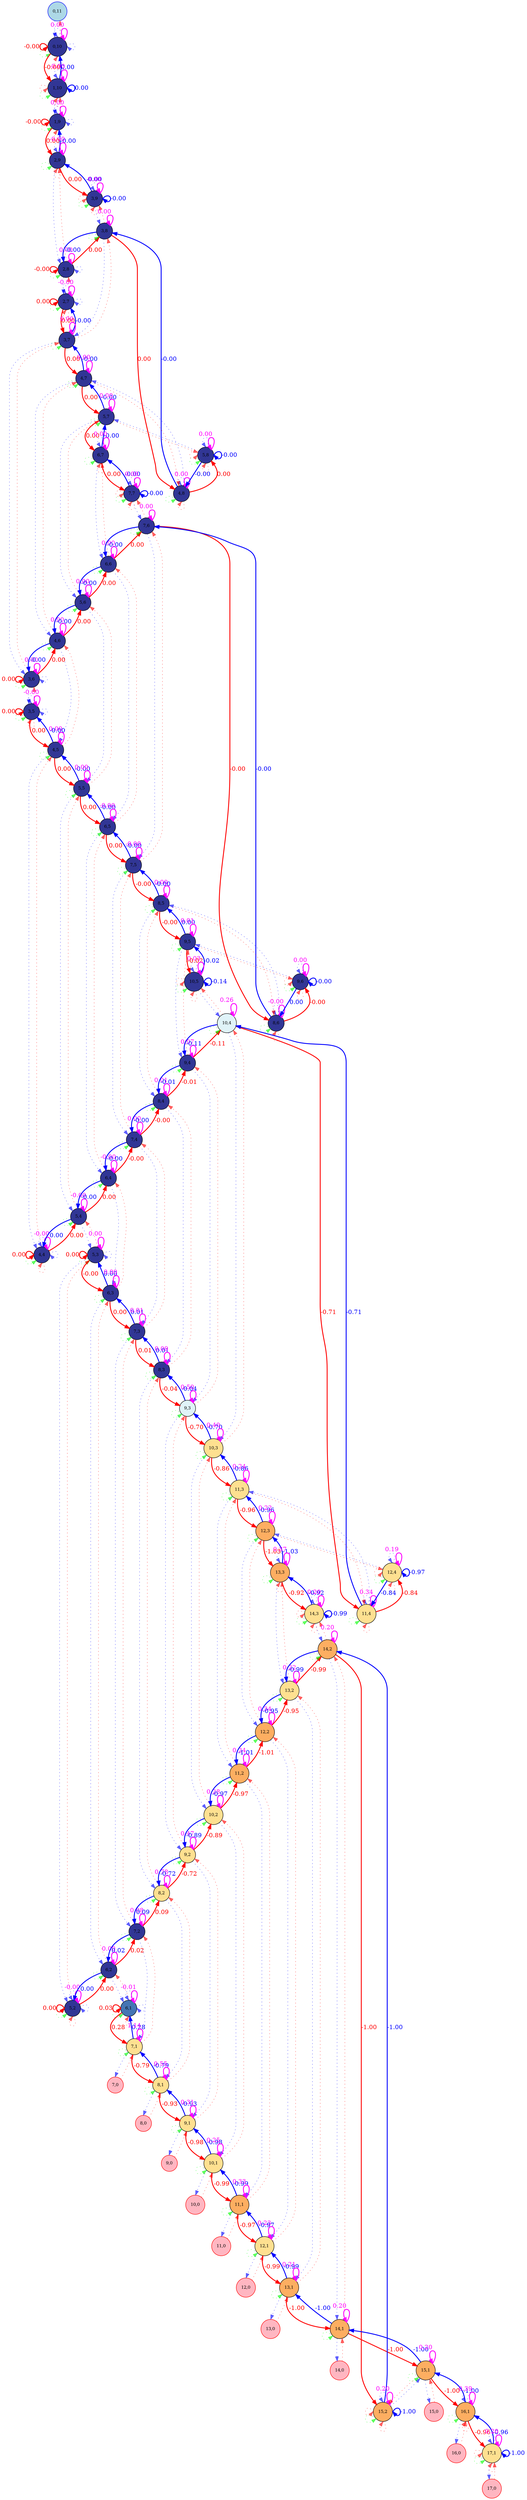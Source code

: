 digraph {
	splines=true
	"0,11" [label="0,11" color=blue fillcolor=lightblue fontsize=10 pos="0,11!" shape=circle style=filled]
	"0,10" [label="0,10" color=black colorscheme=rdylbu10 fillcolor=10 fontsize=10 pos="0,10!" shape=circle style=filled]
	"1,10" [label="1,10" color=black colorscheme=rdylbu10 fillcolor=10 fontsize=10 pos="1,10!" shape=circle style=filled]
	"1,9" [label="1,9" color=black colorscheme=rdylbu10 fillcolor=10 fontsize=10 pos="1,9!" shape=circle style=filled]
	"2,9" [label="2,9" color=black colorscheme=rdylbu10 fillcolor=10 fontsize=10 pos="2,9!" shape=circle style=filled]
	"2,8" [label="2,8" color=black colorscheme=rdylbu10 fillcolor=10 fontsize=10 pos="2,8!" shape=circle style=filled]
	"2,7" [label="2,7" color=black colorscheme=rdylbu10 fillcolor=10 fontsize=10 pos="2,7!" shape=circle style=filled]
	"3,9" [label="3,9" color=black colorscheme=rdylbu10 fillcolor=10 fontsize=10 pos="3,9!" shape=circle style=filled]
	"3,8" [label="3,8" color=black colorscheme=rdylbu10 fillcolor=10 fontsize=10 pos="3,8!" shape=circle style=filled]
	"3,7" [label="3,7" color=black colorscheme=rdylbu10 fillcolor=10 fontsize=10 pos="3,7!" shape=circle style=filled]
	"3,6" [label="3,6" color=black colorscheme=rdylbu10 fillcolor=10 fontsize=10 pos="3,6!" shape=circle style=filled]
	"3,5" [label="3,5" color=black colorscheme=rdylbu10 fillcolor=10 fontsize=10 pos="3,5!" shape=circle style=filled]
	"4,8" [label="4,8" color=black colorscheme=rdylbu10 fillcolor=10 fontsize=10 pos="4,8!" shape=circle style=filled]
	"4,7" [label="4,7" color=black colorscheme=rdylbu10 fillcolor=10 fontsize=10 pos="4,7!" shape=circle style=filled]
	"4,6" [label="4,6" color=black colorscheme=rdylbu10 fillcolor=10 fontsize=10 pos="4,6!" shape=circle style=filled]
	"4,5" [label="4,5" color=black colorscheme=rdylbu10 fillcolor=10 fontsize=10 pos="4,5!" shape=circle style=filled]
	"4,4" [label="4,4" color=black colorscheme=rdylbu10 fillcolor=10 fontsize=10 pos="4,4!" shape=circle style=filled]
	"5,8" [label="5,8" color=black colorscheme=rdylbu10 fillcolor=10 fontsize=10 pos="5,8!" shape=circle style=filled]
	"5,7" [label="5,7" color=black colorscheme=rdylbu10 fillcolor=10 fontsize=10 pos="5,7!" shape=circle style=filled]
	"5,6" [label="5,6" color=black colorscheme=rdylbu10 fillcolor=10 fontsize=10 pos="5,6!" shape=circle style=filled]
	"5,5" [label="5,5" color=black colorscheme=rdylbu10 fillcolor=10 fontsize=10 pos="5,5!" shape=circle style=filled]
	"5,4" [label="5,4" color=black colorscheme=rdylbu10 fillcolor=10 fontsize=10 pos="5,4!" shape=circle style=filled]
	"5,3" [label="5,3" color=black colorscheme=rdylbu10 fillcolor=10 fontsize=10 pos="5,3!" shape=circle style=filled]
	"5,2" [label="5,2" color=black colorscheme=rdylbu10 fillcolor=10 fontsize=10 pos="5,2!" shape=circle style=filled]
	"6,7" [label="6,7" color=black colorscheme=rdylbu10 fillcolor=10 fontsize=10 pos="6,7!" shape=circle style=filled]
	"6,6" [label="6,6" color=black colorscheme=rdylbu10 fillcolor=10 fontsize=10 pos="6,6!" shape=circle style=filled]
	"6,5" [label="6,5" color=black colorscheme=rdylbu10 fillcolor=10 fontsize=10 pos="6,5!" shape=circle style=filled]
	"6,4" [label="6,4" color=black colorscheme=rdylbu10 fillcolor=10 fontsize=10 pos="6,4!" shape=circle style=filled]
	"6,3" [label="6,3" color=black colorscheme=rdylbu10 fillcolor=10 fontsize=10 pos="6,3!" shape=circle style=filled]
	"6,2" [label="6,2" color=black colorscheme=rdylbu10 fillcolor=10 fontsize=10 pos="6,2!" shape=circle style=filled]
	"6,1" [label="6,1" color=black colorscheme=rdylbu10 fillcolor=9 fontsize=10 pos="6,1!" shape=circle style=filled]
	"7,7" [label="7,7" color=black colorscheme=rdylbu10 fillcolor=10 fontsize=10 pos="7,7!" shape=circle style=filled]
	"7,6" [label="7,6" color=black colorscheme=rdylbu10 fillcolor=10 fontsize=10 pos="7,6!" shape=circle style=filled]
	"7,5" [label="7,5" color=black colorscheme=rdylbu10 fillcolor=10 fontsize=10 pos="7,5!" shape=circle style=filled]
	"7,4" [label="7,4" color=black colorscheme=rdylbu10 fillcolor=10 fontsize=10 pos="7,4!" shape=circle style=filled]
	"7,3" [label="7,3" color=black colorscheme=rdylbu10 fillcolor=10 fontsize=10 pos="7,3!" shape=circle style=filled]
	"7,2" [label="7,2" color=black colorscheme=rdylbu10 fillcolor=10 fontsize=10 pos="7,2!" shape=circle style=filled]
	"7,1" [label="7,1" color=black colorscheme=rdylbu10 fillcolor=5 fontsize=10 pos="7,1!" shape=circle style=filled]
	"7,0" [label="7,0" color=red fillcolor=lightpink fontsize=10 pos="7,0!" shape=circle style=filled]
	"8,6" [label="8,6" color=black colorscheme=rdylbu10 fillcolor=10 fontsize=10 pos="8,6!" shape=circle style=filled]
	"8,5" [label="8,5" color=black colorscheme=rdylbu10 fillcolor=10 fontsize=10 pos="8,5!" shape=circle style=filled]
	"8,4" [label="8,4" color=black colorscheme=rdylbu10 fillcolor=10 fontsize=10 pos="8,4!" shape=circle style=filled]
	"8,3" [label="8,3" color=black colorscheme=rdylbu10 fillcolor=10 fontsize=10 pos="8,3!" shape=circle style=filled]
	"8,2" [label="8,2" color=black colorscheme=rdylbu10 fillcolor=5 fontsize=10 pos="8,2!" shape=circle style=filled]
	"8,1" [label="8,1" color=black colorscheme=rdylbu10 fillcolor=5 fontsize=10 pos="8,1!" shape=circle style=filled]
	"8,0" [label="8,0" color=red fillcolor=lightpink fontsize=10 pos="8,0!" shape=circle style=filled]
	"9,6" [label="9,6" color=black colorscheme=rdylbu10 fillcolor=10 fontsize=10 pos="9,6!" shape=circle style=filled]
	"9,5" [label="9,5" color=black colorscheme=rdylbu10 fillcolor=10 fontsize=10 pos="9,5!" shape=circle style=filled]
	"9,4" [label="9,4" color=black colorscheme=rdylbu10 fillcolor=10 fontsize=10 pos="9,4!" shape=circle style=filled]
	"9,3" [label="9,3" color=black colorscheme=rdylbu10 fillcolor=6 fontsize=10 pos="9,3!" shape=circle style=filled]
	"9,2" [label="9,2" color=black colorscheme=rdylbu10 fillcolor=5 fontsize=10 pos="9,2!" shape=circle style=filled]
	"9,1" [label="9,1" color=black colorscheme=rdylbu10 fillcolor=5 fontsize=10 pos="9,1!" shape=circle style=filled]
	"9,0" [label="9,0" color=red fillcolor=lightpink fontsize=10 pos="9,0!" shape=circle style=filled]
	"10,5" [label="10,5" color=black colorscheme=rdylbu10 fillcolor=10 fontsize=10 pos="10,5!" shape=circle style=filled]
	"10,4" [label="10,4" color=black colorscheme=rdylbu10 fillcolor=6 fontsize=10 pos="10,4!" shape=circle style=filled]
	"10,3" [label="10,3" color=black colorscheme=rdylbu10 fillcolor=5 fontsize=10 pos="10,3!" shape=circle style=filled]
	"10,2" [label="10,2" color=black colorscheme=rdylbu10 fillcolor=5 fontsize=10 pos="10,2!" shape=circle style=filled]
	"10,1" [label="10,1" color=black colorscheme=rdylbu10 fillcolor=5 fontsize=10 pos="10,1!" shape=circle style=filled]
	"10,0" [label="10,0" color=red fillcolor=lightpink fontsize=10 pos="10,0!" shape=circle style=filled]
	"11,4" [label="11,4" color=black colorscheme=rdylbu10 fillcolor=5 fontsize=10 pos="11,4!" shape=circle style=filled]
	"11,3" [label="11,3" color=black colorscheme=rdylbu10 fillcolor=5 fontsize=10 pos="11,3!" shape=circle style=filled]
	"11,2" [label="11,2" color=black colorscheme=rdylbu10 fillcolor=4 fontsize=10 pos="11,2!" shape=circle style=filled]
	"11,1" [label="11,1" color=black colorscheme=rdylbu10 fillcolor=4 fontsize=10 pos="11,1!" shape=circle style=filled]
	"11,0" [label="11,0" color=red fillcolor=lightpink fontsize=10 pos="11,0!" shape=circle style=filled]
	"12,4" [label="12,4" color=black colorscheme=rdylbu10 fillcolor=5 fontsize=10 pos="12,4!" shape=circle style=filled]
	"12,3" [label="12,3" color=black colorscheme=rdylbu10 fillcolor=4 fontsize=10 pos="12,3!" shape=circle style=filled]
	"12,2" [label="12,2" color=black colorscheme=rdylbu10 fillcolor=4 fontsize=10 pos="12,2!" shape=circle style=filled]
	"12,1" [label="12,1" color=black colorscheme=rdylbu10 fillcolor=5 fontsize=10 pos="12,1!" shape=circle style=filled]
	"12,0" [label="12,0" color=red fillcolor=lightpink fontsize=10 pos="12,0!" shape=circle style=filled]
	"13,3" [label="13,3" color=black colorscheme=rdylbu10 fillcolor=4 fontsize=10 pos="13,3!" shape=circle style=filled]
	"13,2" [label="13,2" color=black colorscheme=rdylbu10 fillcolor=5 fontsize=10 pos="13,2!" shape=circle style=filled]
	"13,1" [label="13,1" color=black colorscheme=rdylbu10 fillcolor=4 fontsize=10 pos="13,1!" shape=circle style=filled]
	"13,0" [label="13,0" color=red fillcolor=lightpink fontsize=10 pos="13,0!" shape=circle style=filled]
	"14,3" [label="14,3" color=black colorscheme=rdylbu10 fillcolor=5 fontsize=10 pos="14,3!" shape=circle style=filled]
	"14,2" [label="14,2" color=black colorscheme=rdylbu10 fillcolor=4 fontsize=10 pos="14,2!" shape=circle style=filled]
	"14,1" [label="14,1" color=black colorscheme=rdylbu10 fillcolor=4 fontsize=10 pos="14,1!" shape=circle style=filled]
	"14,0" [label="14,0" color=red fillcolor=lightpink fontsize=10 pos="14,0!" shape=circle style=filled]
	"15,2" [label="15,2" color=black colorscheme=rdylbu10 fillcolor=4 fontsize=10 pos="15,2!" shape=circle style=filled]
	"15,1" [label="15,1" color=black colorscheme=rdylbu10 fillcolor=4 fontsize=10 pos="15,1!" shape=circle style=filled]
	"15,0" [label="15,0" color=red fillcolor=lightpink fontsize=10 pos="15,0!" shape=circle style=filled]
	"16,1" [label="16,1" color=black colorscheme=rdylbu10 fillcolor=4 fontsize=10 pos="16,1!" shape=circle style=filled]
	"16,0" [label="16,0" color=red fillcolor=lightpink fontsize=10 pos="16,0!" shape=circle style=filled]
	"17,1" [label="17,1" color=black colorscheme=rdylbu10 fillcolor=5 fontsize=10 pos="17,1!" shape=circle style=filled]
	"17,0" [label="17,0" color=red fillcolor=lightpink fontsize=10 pos="17,0!" shape=circle style=filled]
	"0,11" -> "0,10" [label="" color="#0000ff99" fontcolor="#0000ff99" style=dotted]
	"0,10" -> "0,11" [label="" color="#ff000099" fontcolor="#ff000099" style=dotted]
	"0,10" -> "0,10" [label=0.00 color="#ff00ff" fontcolor="#ff00ff" headport=ne penwidth=2 style=solid tailport=ne]
	"0,10" -> "0,10" [label="" color="#00ff0099" fontcolor="#00ff0099" headport=sw style=dotted tailport=sw]
	"0,10" -> "1,10" [label=-0.00 color="#ff0000" fontcolor="#ff0000" penwidth=2 style=solid]
	"0,10" -> "0,10" [label="" color="#0000ff99" fontcolor="#0000ff99" headport=n style=dotted tailport=n]
	"0,10" -> "0,10" [label="" color="#ff000099" fontcolor="#ff000099" headport=s style=dotted tailport=s]
	"0,10" -> "0,10" [label="" color="#0000ff99" fontcolor="#0000ff99" headport=e style=dotted tailport=e]
	"0,10" -> "0,10" [label=-0.00 color="#ff0000" fontcolor="#ff0000" headport=w penwidth=2 style=solid tailport=w]
	"1,10" -> "0,10" [label=0.00 color="#0000ff" fontcolor="#0000ff" penwidth=2 style=solid]
	"1,10" -> "1,10" [label=-0.00 color="#ff00ff" fontcolor="#ff00ff" headport=ne penwidth=2 style=solid tailport=ne]
	"1,10" -> "1,10" [label="" color="#00ff0099" fontcolor="#00ff0099" headport=sw style=dotted tailport=sw]
	"1,10" -> "1,9" [label="" color="#0000ff99" fontcolor="#0000ff99" style=dotted]
	"1,10" -> "1,10" [label="" color="#ff000099" fontcolor="#ff000099" headport=s style=dotted tailport=s]
	"1,10" -> "1,10" [label="" color="#0000ff99" fontcolor="#0000ff99" headport=n style=dotted tailport=n]
	"1,10" -> "1,10" [label="" color="#ff000099" fontcolor="#ff000099" headport=w style=dotted tailport=w]
	"1,10" -> "1,10" [label=0.00 color="#0000ff" fontcolor="#0000ff" headport=e penwidth=2 style=solid tailport=e]
	"1,9" -> "1,10" [label="" color="#ff000099" fontcolor="#ff000099" style=dotted]
	"1,9" -> "1,9" [label=0.00 color="#ff00ff" fontcolor="#ff00ff" headport=ne penwidth=2 style=solid tailport=ne]
	"1,9" -> "1,9" [label="" color="#00ff0099" fontcolor="#00ff0099" headport=sw style=dotted tailport=sw]
	"1,9" -> "2,9" [label=0.00 color="#ff0000" fontcolor="#ff0000" penwidth=2 style=solid]
	"1,9" -> "1,9" [label="" color="#0000ff99" fontcolor="#0000ff99" headport=n style=dotted tailport=n]
	"1,9" -> "1,9" [label="" color="#ff000099" fontcolor="#ff000099" headport=s style=dotted tailport=s]
	"1,9" -> "1,9" [label="" color="#0000ff99" fontcolor="#0000ff99" headport=e style=dotted tailport=e]
	"1,9" -> "1,9" [label=-0.00 color="#ff0000" fontcolor="#ff0000" headport=w penwidth=2 style=solid tailport=w]
	"2,9" -> "1,9" [label=-0.00 color="#0000ff" fontcolor="#0000ff" penwidth=2 style=solid]
	"2,9" -> "2,9" [label=-0.00 color="#ff00ff" fontcolor="#ff00ff" headport=ne penwidth=2 style=solid tailport=ne]
	"2,9" -> "2,9" [label="" color="#00ff0099" fontcolor="#00ff0099" headport=sw style=dotted tailport=sw]
	"2,9" -> "2,8" [label="" color="#0000ff99" fontcolor="#0000ff99" style=dotted]
	"2,9" -> "3,9" [label=0.00 color="#ff0000" fontcolor="#ff0000" penwidth=2 style=solid]
	"2,9" -> "2,9" [label="" color="#ff000099" fontcolor="#ff000099" headport=s style=dotted tailport=s]
	"2,9" -> "2,9" [label="" color="#0000ff99" fontcolor="#0000ff99" headport=n style=dotted tailport=n]
	"2,8" -> "2,9" [label="" color="#ff000099" fontcolor="#ff000099" style=dotted]
	"2,8" -> "2,8" [label=0.00 color="#ff00ff" fontcolor="#ff00ff" headport=ne penwidth=2 style=solid tailport=ne]
	"2,8" -> "2,8" [label="" color="#00ff0099" fontcolor="#00ff0099" headport=sw style=dotted tailport=sw]
	"2,8" -> "2,7" [label="" color="#0000ff99" fontcolor="#0000ff99" style=dotted]
	"2,8" -> "3,8" [label=0.00 color="#ff0000" fontcolor="#ff0000" penwidth=2 style=solid]
	"2,8" -> "2,8" [label="" color="#0000ff99" fontcolor="#0000ff99" headport=e style=dotted tailport=e]
	"2,8" -> "2,8" [label=-0.00 color="#ff0000" fontcolor="#ff0000" headport=w penwidth=2 style=solid tailport=w]
	"2,7" -> "2,8" [label="" color="#ff000099" fontcolor="#ff000099" style=dotted]
	"2,7" -> "2,7" [label=-0.00 color="#ff00ff" fontcolor="#ff00ff" headport=ne penwidth=2 style=solid tailport=ne]
	"2,7" -> "2,7" [label="" color="#00ff0099" fontcolor="#00ff0099" headport=sw style=dotted tailport=sw]
	"2,7" -> "3,7" [label=0.00 color="#ff0000" fontcolor="#ff0000" penwidth=2 style=solid]
	"2,7" -> "2,7" [label="" color="#0000ff99" fontcolor="#0000ff99" headport=n style=dotted tailport=n]
	"2,7" -> "2,7" [label="" color="#ff000099" fontcolor="#ff000099" headport=s style=dotted tailport=s]
	"2,7" -> "2,7" [label="" color="#0000ff99" fontcolor="#0000ff99" headport=e style=dotted tailport=e]
	"2,7" -> "2,7" [label=0.00 color="#ff0000" fontcolor="#ff0000" headport=w penwidth=2 style=solid tailport=w]
	"3,9" -> "2,9" [label=-0.00 color="#0000ff" fontcolor="#0000ff" penwidth=2 style=solid]
	"3,9" -> "3,9" [label=0.00 color="#ff00ff" fontcolor="#ff00ff" headport=ne penwidth=2 style=solid tailport=ne]
	"3,9" -> "3,9" [label="" color="#00ff0099" fontcolor="#00ff0099" headport=sw style=dotted tailport=sw]
	"3,9" -> "3,8" [label="" color="#0000ff99" fontcolor="#0000ff99" style=dotted]
	"3,9" -> "3,9" [label="" color="#ff000099" fontcolor="#ff000099" headport=s style=dotted tailport=s]
	"3,9" -> "3,9" [label="" color="#0000ff99" fontcolor="#0000ff99" headport=n style=dotted tailport=n]
	"3,9" -> "3,9" [label="" color="#ff000099" fontcolor="#ff000099" headport=w style=dotted tailport=w]
	"3,9" -> "3,9" [label=-0.00 color="#0000ff" fontcolor="#0000ff" headport=e penwidth=2 style=solid tailport=e]
	"3,8" -> "2,8" [label=-0.00 color="#0000ff" fontcolor="#0000ff" penwidth=2 style=solid]
	"3,8" -> "3,9" [label="" color="#ff000099" fontcolor="#ff000099" style=dotted]
	"3,8" -> "3,8" [label=0.00 color="#ff00ff" fontcolor="#ff00ff" headport=ne penwidth=2 style=solid tailport=ne]
	"3,8" -> "3,8" [label="" color="#00ff0099" fontcolor="#00ff0099" headport=sw style=dotted tailport=sw]
	"3,8" -> "3,7" [label="" color="#0000ff99" fontcolor="#0000ff99" style=dotted]
	"3,8" -> "4,8" [label=0.00 color="#ff0000" fontcolor="#ff0000" penwidth=2 style=solid]
	"3,7" -> "2,7" [label=-0.00 color="#0000ff" fontcolor="#0000ff" penwidth=2 style=solid]
	"3,7" -> "3,8" [label="" color="#ff000099" fontcolor="#ff000099" style=dotted]
	"3,7" -> "3,7" [label=0.00 color="#ff00ff" fontcolor="#ff00ff" headport=ne penwidth=2 style=solid tailport=ne]
	"3,7" -> "3,7" [label="" color="#00ff0099" fontcolor="#00ff0099" headport=sw style=dotted tailport=sw]
	"3,7" -> "3,6" [label="" color="#0000ff99" fontcolor="#0000ff99" style=dotted]
	"3,7" -> "4,7" [label=0.00 color="#ff0000" fontcolor="#ff0000" penwidth=2 style=solid]
	"3,6" -> "3,7" [label="" color="#ff000099" fontcolor="#ff000099" style=dotted]
	"3,6" -> "3,6" [label=0.00 color="#ff00ff" fontcolor="#ff00ff" headport=ne penwidth=2 style=solid tailport=ne]
	"3,6" -> "3,6" [label="" color="#00ff0099" fontcolor="#00ff0099" headport=sw style=dotted tailport=sw]
	"3,6" -> "3,5" [label="" color="#0000ff99" fontcolor="#0000ff99" style=dotted]
	"3,6" -> "4,6" [label=0.00 color="#ff0000" fontcolor="#ff0000" penwidth=2 style=solid]
	"3,6" -> "3,6" [label="" color="#0000ff99" fontcolor="#0000ff99" headport=e style=dotted tailport=e]
	"3,6" -> "3,6" [label=0.00 color="#ff0000" fontcolor="#ff0000" headport=w penwidth=2 style=solid tailport=w]
	"3,5" -> "3,6" [label="" color="#ff000099" fontcolor="#ff000099" style=dotted]
	"3,5" -> "3,5" [label=-0.00 color="#ff00ff" fontcolor="#ff00ff" headport=ne penwidth=2 style=solid tailport=ne]
	"3,5" -> "3,5" [label="" color="#00ff0099" fontcolor="#00ff0099" headport=sw style=dotted tailport=sw]
	"3,5" -> "4,5" [label=0.00 color="#ff0000" fontcolor="#ff0000" penwidth=2 style=solid]
	"3,5" -> "3,5" [label="" color="#0000ff99" fontcolor="#0000ff99" headport=n style=dotted tailport=n]
	"3,5" -> "3,5" [label="" color="#ff000099" fontcolor="#ff000099" headport=s style=dotted tailport=s]
	"3,5" -> "3,5" [label="" color="#0000ff99" fontcolor="#0000ff99" headport=e style=dotted tailport=e]
	"3,5" -> "3,5" [label=0.00 color="#ff0000" fontcolor="#ff0000" headport=w penwidth=2 style=solid tailport=w]
	"4,8" -> "3,8" [label=-0.00 color="#0000ff" fontcolor="#0000ff" penwidth=2 style=solid]
	"4,8" -> "4,8" [label=0.00 color="#ff00ff" fontcolor="#ff00ff" headport=ne penwidth=2 style=solid tailport=ne]
	"4,8" -> "4,8" [label="" color="#00ff0099" fontcolor="#00ff0099" headport=sw style=dotted tailport=sw]
	"4,8" -> "4,7" [label="" color="#0000ff99" fontcolor="#0000ff99" style=dotted]
	"4,8" -> "5,8" [label=0.00 color="#ff0000" fontcolor="#ff0000" penwidth=2 style=solid]
	"4,8" -> "4,8" [label="" color="#ff000099" fontcolor="#ff000099" headport=s style=dotted tailport=s]
	"4,8" -> "4,8" [label="" color="#0000ff99" fontcolor="#0000ff99" headport=n style=dotted tailport=n]
	"4,7" -> "3,7" [label=-0.00 color="#0000ff" fontcolor="#0000ff" penwidth=2 style=solid]
	"4,7" -> "4,8" [label="" color="#ff000099" fontcolor="#ff000099" style=dotted]
	"4,7" -> "4,7" [label=0.00 color="#ff00ff" fontcolor="#ff00ff" headport=ne penwidth=2 style=solid tailport=ne]
	"4,7" -> "4,7" [label="" color="#00ff0099" fontcolor="#00ff0099" headport=sw style=dotted tailport=sw]
	"4,7" -> "4,6" [label="" color="#0000ff99" fontcolor="#0000ff99" style=dotted]
	"4,7" -> "5,7" [label=0.00 color="#ff0000" fontcolor="#ff0000" penwidth=2 style=solid]
	"4,6" -> "3,6" [label=-0.00 color="#0000ff" fontcolor="#0000ff" penwidth=2 style=solid]
	"4,6" -> "4,7" [label="" color="#ff000099" fontcolor="#ff000099" style=dotted]
	"4,6" -> "4,6" [label=0.00 color="#ff00ff" fontcolor="#ff00ff" headport=ne penwidth=2 style=solid tailport=ne]
	"4,6" -> "4,6" [label="" color="#00ff0099" fontcolor="#00ff0099" headport=sw style=dotted tailport=sw]
	"4,6" -> "4,5" [label="" color="#0000ff99" fontcolor="#0000ff99" style=dotted]
	"4,6" -> "5,6" [label=0.00 color="#ff0000" fontcolor="#ff0000" penwidth=2 style=solid]
	"4,5" -> "3,5" [label=-0.00 color="#0000ff" fontcolor="#0000ff" penwidth=2 style=solid]
	"4,5" -> "4,6" [label="" color="#ff000099" fontcolor="#ff000099" style=dotted]
	"4,5" -> "4,5" [label=0.00 color="#ff00ff" fontcolor="#ff00ff" headport=ne penwidth=2 style=solid tailport=ne]
	"4,5" -> "4,5" [label="" color="#00ff0099" fontcolor="#00ff0099" headport=sw style=dotted tailport=sw]
	"4,5" -> "4,4" [label="" color="#0000ff99" fontcolor="#0000ff99" style=dotted]
	"4,5" -> "5,5" [label=0.00 color="#ff0000" fontcolor="#ff0000" penwidth=2 style=solid]
	"4,4" -> "4,5" [label="" color="#ff000099" fontcolor="#ff000099" style=dotted]
	"4,4" -> "4,4" [label=-0.00 color="#ff00ff" fontcolor="#ff00ff" headport=ne penwidth=2 style=solid tailport=ne]
	"4,4" -> "4,4" [label="" color="#00ff0099" fontcolor="#00ff0099" headport=sw style=dotted tailport=sw]
	"4,4" -> "5,4" [label=0.00 color="#ff0000" fontcolor="#ff0000" penwidth=2 style=solid]
	"4,4" -> "4,4" [label="" color="#0000ff99" fontcolor="#0000ff99" headport=n style=dotted tailport=n]
	"4,4" -> "4,4" [label="" color="#ff000099" fontcolor="#ff000099" headport=s style=dotted tailport=s]
	"4,4" -> "4,4" [label="" color="#0000ff99" fontcolor="#0000ff99" headport=e style=dotted tailport=e]
	"4,4" -> "4,4" [label=0.00 color="#ff0000" fontcolor="#ff0000" headport=w penwidth=2 style=solid tailport=w]
	"5,8" -> "4,8" [label=-0.00 color="#0000ff" fontcolor="#0000ff" penwidth=2 style=solid]
	"5,8" -> "5,8" [label=0.00 color="#ff00ff" fontcolor="#ff00ff" headport=ne penwidth=2 style=solid tailport=ne]
	"5,8" -> "5,8" [label="" color="#00ff0099" fontcolor="#00ff0099" headport=sw style=dotted tailport=sw]
	"5,8" -> "5,7" [label="" color="#0000ff99" fontcolor="#0000ff99" style=dotted]
	"5,8" -> "5,8" [label="" color="#ff000099" fontcolor="#ff000099" headport=s style=dotted tailport=s]
	"5,8" -> "5,8" [label="" color="#0000ff99" fontcolor="#0000ff99" headport=n style=dotted tailport=n]
	"5,8" -> "5,8" [label="" color="#ff000099" fontcolor="#ff000099" headport=w style=dotted tailport=w]
	"5,8" -> "5,8" [label=-0.00 color="#0000ff" fontcolor="#0000ff" headport=e penwidth=2 style=solid tailport=e]
	"5,7" -> "4,7" [label=-0.00 color="#0000ff" fontcolor="#0000ff" penwidth=2 style=solid]
	"5,7" -> "5,8" [label="" color="#ff000099" fontcolor="#ff000099" style=dotted]
	"5,7" -> "5,7" [label=0.00 color="#ff00ff" fontcolor="#ff00ff" headport=ne penwidth=2 style=solid tailport=ne]
	"5,7" -> "5,7" [label="" color="#00ff0099" fontcolor="#00ff0099" headport=sw style=dotted tailport=sw]
	"5,7" -> "5,6" [label="" color="#0000ff99" fontcolor="#0000ff99" style=dotted]
	"5,7" -> "6,7" [label=0.00 color="#ff0000" fontcolor="#ff0000" penwidth=2 style=solid]
	"5,6" -> "4,6" [label=-0.00 color="#0000ff" fontcolor="#0000ff" penwidth=2 style=solid]
	"5,6" -> "5,7" [label="" color="#ff000099" fontcolor="#ff000099" style=dotted]
	"5,6" -> "5,6" [label=0.00 color="#ff00ff" fontcolor="#ff00ff" headport=ne penwidth=2 style=solid tailport=ne]
	"5,6" -> "5,6" [label="" color="#00ff0099" fontcolor="#00ff0099" headport=sw style=dotted tailport=sw]
	"5,6" -> "5,5" [label="" color="#0000ff99" fontcolor="#0000ff99" style=dotted]
	"5,6" -> "6,6" [label=0.00 color="#ff0000" fontcolor="#ff0000" penwidth=2 style=solid]
	"5,5" -> "4,5" [label=-0.00 color="#0000ff" fontcolor="#0000ff" penwidth=2 style=solid]
	"5,5" -> "5,6" [label="" color="#ff000099" fontcolor="#ff000099" style=dotted]
	"5,5" -> "5,5" [label=0.00 color="#ff00ff" fontcolor="#ff00ff" headport=ne penwidth=2 style=solid tailport=ne]
	"5,5" -> "5,5" [label="" color="#00ff0099" fontcolor="#00ff0099" headport=sw style=dotted tailport=sw]
	"5,5" -> "5,4" [label="" color="#0000ff99" fontcolor="#0000ff99" style=dotted]
	"5,5" -> "6,5" [label=0.00 color="#ff0000" fontcolor="#ff0000" penwidth=2 style=solid]
	"5,4" -> "4,4" [label=0.00 color="#0000ff" fontcolor="#0000ff" penwidth=2 style=solid]
	"5,4" -> "5,5" [label="" color="#ff000099" fontcolor="#ff000099" style=dotted]
	"5,4" -> "5,4" [label=-0.00 color="#ff00ff" fontcolor="#ff00ff" headport=ne penwidth=2 style=solid tailport=ne]
	"5,4" -> "5,4" [label="" color="#00ff0099" fontcolor="#00ff0099" headport=sw style=dotted tailport=sw]
	"5,4" -> "5,3" [label="" color="#0000ff99" fontcolor="#0000ff99" style=dotted]
	"5,4" -> "6,4" [label=0.00 color="#ff0000" fontcolor="#ff0000" penwidth=2 style=solid]
	"5,3" -> "5,4" [label="" color="#ff000099" fontcolor="#ff000099" style=dotted]
	"5,3" -> "5,3" [label=0.00 color="#ff00ff" fontcolor="#ff00ff" headport=ne penwidth=2 style=solid tailport=ne]
	"5,3" -> "5,3" [label="" color="#00ff0099" fontcolor="#00ff0099" headport=sw style=dotted tailport=sw]
	"5,3" -> "5,2" [label="" color="#0000ff99" fontcolor="#0000ff99" style=dotted]
	"5,3" -> "6,3" [label=-0.00 color="#ff0000" fontcolor="#ff0000" penwidth=2 style=solid]
	"5,3" -> "5,3" [label="" color="#0000ff99" fontcolor="#0000ff99" headport=e style=dotted tailport=e]
	"5,3" -> "5,3" [label=0.00 color="#ff0000" fontcolor="#ff0000" headport=w penwidth=2 style=solid tailport=w]
	"5,2" -> "5,3" [label="" color="#ff000099" fontcolor="#ff000099" style=dotted]
	"5,2" -> "5,2" [label=-0.00 color="#ff00ff" fontcolor="#ff00ff" headport=ne penwidth=2 style=solid tailport=ne]
	"5,2" -> "5,2" [label="" color="#00ff0099" fontcolor="#00ff0099" headport=sw style=dotted tailport=sw]
	"5,2" -> "6,2" [label=0.00 color="#ff0000" fontcolor="#ff0000" penwidth=2 style=solid]
	"5,2" -> "5,2" [label="" color="#0000ff99" fontcolor="#0000ff99" headport=n style=dotted tailport=n]
	"5,2" -> "5,2" [label="" color="#ff000099" fontcolor="#ff000099" headport=s style=dotted tailport=s]
	"5,2" -> "5,2" [label="" color="#0000ff99" fontcolor="#0000ff99" headport=e style=dotted tailport=e]
	"5,2" -> "5,2" [label=0.00 color="#ff0000" fontcolor="#ff0000" headport=w penwidth=2 style=solid tailport=w]
	"6,7" -> "5,7" [label=-0.00 color="#0000ff" fontcolor="#0000ff" penwidth=2 style=solid]
	"6,7" -> "6,7" [label=0.00 color="#ff00ff" fontcolor="#ff00ff" headport=ne penwidth=2 style=solid tailport=ne]
	"6,7" -> "6,7" [label="" color="#00ff0099" fontcolor="#00ff0099" headport=sw style=dotted tailport=sw]
	"6,7" -> "6,6" [label="" color="#0000ff99" fontcolor="#0000ff99" style=dotted]
	"6,7" -> "7,7" [label=0.00 color="#ff0000" fontcolor="#ff0000" penwidth=2 style=solid]
	"6,7" -> "6,7" [label="" color="#ff000099" fontcolor="#ff000099" headport=s style=dotted tailport=s]
	"6,7" -> "6,7" [label="" color="#0000ff99" fontcolor="#0000ff99" headport=n style=dotted tailport=n]
	"6,6" -> "5,6" [label=-0.00 color="#0000ff" fontcolor="#0000ff" penwidth=2 style=solid]
	"6,6" -> "6,7" [label="" color="#ff000099" fontcolor="#ff000099" style=dotted]
	"6,6" -> "6,6" [label=0.00 color="#ff00ff" fontcolor="#ff00ff" headport=ne penwidth=2 style=solid tailport=ne]
	"6,6" -> "6,6" [label="" color="#00ff0099" fontcolor="#00ff0099" headport=sw style=dotted tailport=sw]
	"6,6" -> "6,5" [label="" color="#0000ff99" fontcolor="#0000ff99" style=dotted]
	"6,6" -> "7,6" [label=0.00 color="#ff0000" fontcolor="#ff0000" penwidth=2 style=solid]
	"6,5" -> "5,5" [label=-0.00 color="#0000ff" fontcolor="#0000ff" penwidth=2 style=solid]
	"6,5" -> "6,6" [label="" color="#ff000099" fontcolor="#ff000099" style=dotted]
	"6,5" -> "6,5" [label=-0.00 color="#ff00ff" fontcolor="#ff00ff" headport=ne penwidth=2 style=solid tailport=ne]
	"6,5" -> "6,5" [label="" color="#00ff0099" fontcolor="#00ff0099" headport=sw style=dotted tailport=sw]
	"6,5" -> "6,4" [label="" color="#0000ff99" fontcolor="#0000ff99" style=dotted]
	"6,5" -> "7,5" [label=0.00 color="#ff0000" fontcolor="#ff0000" penwidth=2 style=solid]
	"6,4" -> "5,4" [label=-0.00 color="#0000ff" fontcolor="#0000ff" penwidth=2 style=solid]
	"6,4" -> "6,5" [label="" color="#ff000099" fontcolor="#ff000099" style=dotted]
	"6,4" -> "6,4" [label=-0.00 color="#ff00ff" fontcolor="#ff00ff" headport=ne penwidth=2 style=solid tailport=ne]
	"6,4" -> "6,4" [label="" color="#00ff0099" fontcolor="#00ff0099" headport=sw style=dotted tailport=sw]
	"6,4" -> "6,3" [label="" color="#0000ff99" fontcolor="#0000ff99" style=dotted]
	"6,4" -> "7,4" [label=-0.00 color="#ff0000" fontcolor="#ff0000" penwidth=2 style=solid]
	"6,3" -> "5,3" [label=0.00 color="#0000ff" fontcolor="#0000ff" penwidth=2 style=solid]
	"6,3" -> "6,4" [label="" color="#ff000099" fontcolor="#ff000099" style=dotted]
	"6,3" -> "6,3" [label=0.00 color="#ff00ff" fontcolor="#ff00ff" headport=ne penwidth=2 style=solid tailport=ne]
	"6,3" -> "6,3" [label="" color="#00ff0099" fontcolor="#00ff0099" headport=sw style=dotted tailport=sw]
	"6,3" -> "6,2" [label="" color="#0000ff99" fontcolor="#0000ff99" style=dotted]
	"6,3" -> "7,3" [label=0.00 color="#ff0000" fontcolor="#ff0000" penwidth=2 style=solid]
	"6,2" -> "5,2" [label=0.00 color="#0000ff" fontcolor="#0000ff" penwidth=2 style=solid]
	"6,2" -> "6,3" [label="" color="#ff000099" fontcolor="#ff000099" style=dotted]
	"6,2" -> "6,2" [label=0.00 color="#ff00ff" fontcolor="#ff00ff" headport=ne penwidth=2 style=solid tailport=ne]
	"6,2" -> "6,2" [label="" color="#00ff0099" fontcolor="#00ff0099" headport=sw style=dotted tailport=sw]
	"6,2" -> "6,1" [label="" color="#0000ff99" fontcolor="#0000ff99" style=dotted]
	"6,2" -> "7,2" [label=0.02 color="#ff0000" fontcolor="#ff0000" penwidth=2 style=solid]
	"6,1" -> "6,2" [label="" color="#ff000099" fontcolor="#ff000099" style=dotted]
	"6,1" -> "6,1" [label=-0.01 color="#ff00ff" fontcolor="#ff00ff" headport=ne penwidth=2 style=solid tailport=ne]
	"6,1" -> "6,1" [label="" color="#00ff0099" fontcolor="#00ff0099" headport=sw style=dotted tailport=sw]
	"6,1" -> "7,1" [label=0.28 color="#ff0000" fontcolor="#ff0000" penwidth=2 style=solid]
	"6,1" -> "6,1" [label="" color="#0000ff99" fontcolor="#0000ff99" headport=n style=dotted tailport=n]
	"6,1" -> "6,1" [label="" color="#ff000099" fontcolor="#ff000099" headport=s style=dotted tailport=s]
	"6,1" -> "6,1" [label="" color="#0000ff99" fontcolor="#0000ff99" headport=e style=dotted tailport=e]
	"6,1" -> "6,1" [label=0.03 color="#ff0000" fontcolor="#ff0000" headport=w penwidth=2 style=solid tailport=w]
	"7,7" -> "6,7" [label=-0.00 color="#0000ff" fontcolor="#0000ff" penwidth=2 style=solid]
	"7,7" -> "7,7" [label=0.00 color="#ff00ff" fontcolor="#ff00ff" headport=ne penwidth=2 style=solid tailport=ne]
	"7,7" -> "7,7" [label="" color="#00ff0099" fontcolor="#00ff0099" headport=sw style=dotted tailport=sw]
	"7,7" -> "7,6" [label="" color="#0000ff99" fontcolor="#0000ff99" style=dotted]
	"7,7" -> "7,7" [label="" color="#ff000099" fontcolor="#ff000099" headport=s style=dotted tailport=s]
	"7,7" -> "7,7" [label="" color="#0000ff99" fontcolor="#0000ff99" headport=n style=dotted tailport=n]
	"7,7" -> "7,7" [label="" color="#ff000099" fontcolor="#ff000099" headport=w style=dotted tailport=w]
	"7,7" -> "7,7" [label=-0.00 color="#0000ff" fontcolor="#0000ff" headport=e penwidth=2 style=solid tailport=e]
	"7,6" -> "6,6" [label=-0.00 color="#0000ff" fontcolor="#0000ff" penwidth=2 style=solid]
	"7,6" -> "7,7" [label="" color="#ff000099" fontcolor="#ff000099" style=dotted]
	"7,6" -> "7,6" [label=0.00 color="#ff00ff" fontcolor="#ff00ff" headport=ne penwidth=2 style=solid tailport=ne]
	"7,6" -> "7,6" [label="" color="#00ff0099" fontcolor="#00ff0099" headport=sw style=dotted tailport=sw]
	"7,6" -> "7,5" [label="" color="#0000ff99" fontcolor="#0000ff99" style=dotted]
	"7,6" -> "8,6" [label=-0.00 color="#ff0000" fontcolor="#ff0000" penwidth=2 style=solid]
	"7,5" -> "6,5" [label=-0.00 color="#0000ff" fontcolor="#0000ff" penwidth=2 style=solid]
	"7,5" -> "7,6" [label="" color="#ff000099" fontcolor="#ff000099" style=dotted]
	"7,5" -> "7,5" [label=-0.00 color="#ff00ff" fontcolor="#ff00ff" headport=ne penwidth=2 style=solid tailport=ne]
	"7,5" -> "7,5" [label="" color="#00ff0099" fontcolor="#00ff0099" headport=sw style=dotted tailport=sw]
	"7,5" -> "7,4" [label="" color="#0000ff99" fontcolor="#0000ff99" style=dotted]
	"7,5" -> "8,5" [label=-0.00 color="#ff0000" fontcolor="#ff0000" penwidth=2 style=solid]
	"7,4" -> "6,4" [label=-0.00 color="#0000ff" fontcolor="#0000ff" penwidth=2 style=solid]
	"7,4" -> "7,5" [label="" color="#ff000099" fontcolor="#ff000099" style=dotted]
	"7,4" -> "7,4" [label=0.00 color="#ff00ff" fontcolor="#ff00ff" headport=ne penwidth=2 style=solid tailport=ne]
	"7,4" -> "7,4" [label="" color="#00ff0099" fontcolor="#00ff0099" headport=sw style=dotted tailport=sw]
	"7,4" -> "7,3" [label="" color="#0000ff99" fontcolor="#0000ff99" style=dotted]
	"7,4" -> "8,4" [label=-0.00 color="#ff0000" fontcolor="#ff0000" penwidth=2 style=solid]
	"7,3" -> "6,3" [label=0.01 color="#0000ff" fontcolor="#0000ff" penwidth=2 style=solid]
	"7,3" -> "7,4" [label="" color="#ff000099" fontcolor="#ff000099" style=dotted]
	"7,3" -> "7,3" [label=0.01 color="#ff00ff" fontcolor="#ff00ff" headport=ne penwidth=2 style=solid tailport=ne]
	"7,3" -> "7,3" [label="" color="#00ff0099" fontcolor="#00ff0099" headport=sw style=dotted tailport=sw]
	"7,3" -> "7,2" [label="" color="#0000ff99" fontcolor="#0000ff99" style=dotted]
	"7,3" -> "8,3" [label=0.01 color="#ff0000" fontcolor="#ff0000" penwidth=2 style=solid]
	"7,2" -> "6,2" [label=0.02 color="#0000ff" fontcolor="#0000ff" penwidth=2 style=solid]
	"7,2" -> "7,3" [label="" color="#ff000099" fontcolor="#ff000099" style=dotted]
	"7,2" -> "7,2" [label=0.08 color="#ff00ff" fontcolor="#ff00ff" headport=ne penwidth=2 style=solid tailport=ne]
	"7,2" -> "7,2" [label="" color="#00ff0099" fontcolor="#00ff0099" headport=sw style=dotted tailport=sw]
	"7,2" -> "7,1" [label="" color="#0000ff99" fontcolor="#0000ff99" style=dotted]
	"7,2" -> "8,2" [label=0.09 color="#ff0000" fontcolor="#ff0000" penwidth=2 style=solid]
	"7,1" -> "6,1" [label=0.28 color="#0000ff" fontcolor="#0000ff" penwidth=2 style=solid]
	"7,1" -> "7,2" [label="" color="#ff000099" fontcolor="#ff000099" style=dotted]
	"7,1" -> "7,1" [label=1.14 color="#ff00ff" fontcolor="#ff00ff" headport=ne penwidth=2 style=solid tailport=ne]
	"7,1" -> "7,1" [label="" color="#00ff0099" fontcolor="#00ff0099" headport=sw style=dotted tailport=sw]
	"7,1" -> "7,0" [label="" color="#0000ff99" fontcolor="#0000ff99" style=dotted]
	"7,1" -> "8,1" [label=-0.79 color="#ff0000" fontcolor="#ff0000" penwidth=2 style=solid]
	"7,0" -> "7,1" [label="" color="#ff000099" fontcolor="#ff000099" style=dotted]
	"8,6" -> "7,6" [label=-0.00 color="#0000ff" fontcolor="#0000ff" penwidth=2 style=solid]
	"8,6" -> "8,6" [label=-0.00 color="#ff00ff" fontcolor="#ff00ff" headport=ne penwidth=2 style=solid tailport=ne]
	"8,6" -> "8,6" [label="" color="#00ff0099" fontcolor="#00ff0099" headport=sw style=dotted tailport=sw]
	"8,6" -> "8,5" [label="" color="#0000ff99" fontcolor="#0000ff99" style=dotted]
	"8,6" -> "9,6" [label=-0.00 color="#ff0000" fontcolor="#ff0000" penwidth=2 style=solid]
	"8,6" -> "8,6" [label="" color="#ff000099" fontcolor="#ff000099" headport=s style=dotted tailport=s]
	"8,6" -> "8,6" [label="" color="#0000ff99" fontcolor="#0000ff99" headport=n style=dotted tailport=n]
	"8,5" -> "7,5" [label=-0.00 color="#0000ff" fontcolor="#0000ff" penwidth=2 style=solid]
	"8,5" -> "8,6" [label="" color="#ff000099" fontcolor="#ff000099" style=dotted]
	"8,5" -> "8,5" [label=0.00 color="#ff00ff" fontcolor="#ff00ff" headport=ne penwidth=2 style=solid tailport=ne]
	"8,5" -> "8,5" [label="" color="#00ff0099" fontcolor="#00ff0099" headport=sw style=dotted tailport=sw]
	"8,5" -> "8,4" [label="" color="#0000ff99" fontcolor="#0000ff99" style=dotted]
	"8,5" -> "9,5" [label=-0.00 color="#ff0000" fontcolor="#ff0000" penwidth=2 style=solid]
	"8,4" -> "7,4" [label=-0.00 color="#0000ff" fontcolor="#0000ff" penwidth=2 style=solid]
	"8,4" -> "8,5" [label="" color="#ff000099" fontcolor="#ff000099" style=dotted]
	"8,4" -> "8,4" [label=0.01 color="#ff00ff" fontcolor="#ff00ff" headport=ne penwidth=2 style=solid tailport=ne]
	"8,4" -> "8,4" [label="" color="#00ff0099" fontcolor="#00ff0099" headport=sw style=dotted tailport=sw]
	"8,4" -> "8,3" [label="" color="#0000ff99" fontcolor="#0000ff99" style=dotted]
	"8,4" -> "9,4" [label=-0.01 color="#ff0000" fontcolor="#ff0000" penwidth=2 style=solid]
	"8,3" -> "7,3" [label=0.01 color="#0000ff" fontcolor="#0000ff" penwidth=2 style=solid]
	"8,3" -> "8,4" [label="" color="#ff000099" fontcolor="#ff000099" style=dotted]
	"8,3" -> "8,3" [label=0.09 color="#ff00ff" fontcolor="#ff00ff" headport=ne penwidth=2 style=solid tailport=ne]
	"8,3" -> "8,3" [label="" color="#00ff0099" fontcolor="#00ff0099" headport=sw style=dotted tailport=sw]
	"8,3" -> "8,2" [label="" color="#0000ff99" fontcolor="#0000ff99" style=dotted]
	"8,3" -> "9,3" [label=-0.04 color="#ff0000" fontcolor="#ff0000" penwidth=2 style=solid]
	"8,2" -> "7,2" [label=0.09 color="#0000ff" fontcolor="#0000ff" penwidth=2 style=solid]
	"8,2" -> "8,3" [label="" color="#ff000099" fontcolor="#ff000099" style=dotted]
	"8,2" -> "8,2" [label=0.78 color="#ff00ff" fontcolor="#ff00ff" headport=ne penwidth=2 style=solid tailport=ne]
	"8,2" -> "8,2" [label="" color="#00ff0099" fontcolor="#00ff0099" headport=sw style=dotted tailport=sw]
	"8,2" -> "8,1" [label="" color="#0000ff99" fontcolor="#0000ff99" style=dotted]
	"8,2" -> "9,2" [label=-0.72 color="#ff0000" fontcolor="#ff0000" penwidth=2 style=solid]
	"8,1" -> "7,1" [label=-0.79 color="#0000ff" fontcolor="#0000ff" penwidth=2 style=solid]
	"8,1" -> "8,2" [label="" color="#ff000099" fontcolor="#ff000099" style=dotted]
	"8,1" -> "8,1" [label=0.55 color="#ff00ff" fontcolor="#ff00ff" headport=ne penwidth=2 style=solid tailport=ne]
	"8,1" -> "8,1" [label="" color="#00ff0099" fontcolor="#00ff0099" headport=sw style=dotted tailport=sw]
	"8,1" -> "8,0" [label="" color="#0000ff99" fontcolor="#0000ff99" style=dotted]
	"8,1" -> "9,1" [label=-0.93 color="#ff0000" fontcolor="#ff0000" penwidth=2 style=solid]
	"8,0" -> "8,1" [label="" color="#ff000099" fontcolor="#ff000099" style=dotted]
	"9,6" -> "8,6" [label=0.00 color="#0000ff" fontcolor="#0000ff" penwidth=2 style=solid]
	"9,6" -> "9,6" [label=0.00 color="#ff00ff" fontcolor="#ff00ff" headport=ne penwidth=2 style=solid tailport=ne]
	"9,6" -> "9,6" [label="" color="#00ff0099" fontcolor="#00ff0099" headport=sw style=dotted tailport=sw]
	"9,6" -> "9,5" [label="" color="#0000ff99" fontcolor="#0000ff99" style=dotted]
	"9,6" -> "9,6" [label="" color="#ff000099" fontcolor="#ff000099" headport=s style=dotted tailport=s]
	"9,6" -> "9,6" [label="" color="#0000ff99" fontcolor="#0000ff99" headport=n style=dotted tailport=n]
	"9,6" -> "9,6" [label="" color="#ff000099" fontcolor="#ff000099" headport=w style=dotted tailport=w]
	"9,6" -> "9,6" [label=-0.00 color="#0000ff" fontcolor="#0000ff" headport=e penwidth=2 style=solid tailport=e]
	"9,5" -> "8,5" [label=0.00 color="#0000ff" fontcolor="#0000ff" penwidth=2 style=solid]
	"9,5" -> "9,6" [label="" color="#ff000099" fontcolor="#ff000099" style=dotted]
	"9,5" -> "9,5" [label=0.01 color="#ff00ff" fontcolor="#ff00ff" headport=ne penwidth=2 style=solid tailport=ne]
	"9,5" -> "9,5" [label="" color="#00ff0099" fontcolor="#00ff0099" headport=sw style=dotted tailport=sw]
	"9,5" -> "9,4" [label="" color="#0000ff99" fontcolor="#0000ff99" style=dotted]
	"9,5" -> "10,5" [label=-0.02 color="#ff0000" fontcolor="#ff0000" penwidth=2 style=solid]
	"9,4" -> "8,4" [label=-0.01 color="#0000ff" fontcolor="#0000ff" penwidth=2 style=solid]
	"9,4" -> "9,5" [label="" color="#ff000099" fontcolor="#ff000099" style=dotted]
	"9,4" -> "9,4" [label=0.07 color="#ff00ff" fontcolor="#ff00ff" headport=ne penwidth=2 style=solid tailport=ne]
	"9,4" -> "9,4" [label="" color="#00ff0099" fontcolor="#00ff0099" headport=sw style=dotted tailport=sw]
	"9,4" -> "9,3" [label="" color="#0000ff99" fontcolor="#0000ff99" style=dotted]
	"9,4" -> "10,4" [label=-0.11 color="#ff0000" fontcolor="#ff0000" penwidth=2 style=solid]
	"9,3" -> "8,3" [label=-0.04 color="#0000ff" fontcolor="#0000ff" penwidth=2 style=solid]
	"9,3" -> "9,4" [label="" color="#ff000099" fontcolor="#ff000099" style=dotted]
	"9,3" -> "9,3" [label=0.50 color="#ff00ff" fontcolor="#ff00ff" headport=ne penwidth=2 style=solid tailport=ne]
	"9,3" -> "9,3" [label="" color="#00ff0099" fontcolor="#00ff0099" headport=sw style=dotted tailport=sw]
	"9,3" -> "9,2" [label="" color="#0000ff99" fontcolor="#0000ff99" style=dotted]
	"9,3" -> "10,3" [label=-0.70 color="#ff0000" fontcolor="#ff0000" penwidth=2 style=solid]
	"9,2" -> "8,2" [label=-0.72 color="#0000ff" fontcolor="#0000ff" penwidth=2 style=solid]
	"9,2" -> "9,3" [label="" color="#ff000099" fontcolor="#ff000099" style=dotted]
	"9,2" -> "9,2" [label=0.47 color="#ff00ff" fontcolor="#ff00ff" headport=ne penwidth=2 style=solid tailport=ne]
	"9,2" -> "9,2" [label="" color="#00ff0099" fontcolor="#00ff0099" headport=sw style=dotted tailport=sw]
	"9,2" -> "9,1" [label="" color="#0000ff99" fontcolor="#0000ff99" style=dotted]
	"9,2" -> "10,2" [label=-0.89 color="#ff0000" fontcolor="#ff0000" penwidth=2 style=solid]
	"9,1" -> "8,1" [label=-0.93 color="#0000ff" fontcolor="#0000ff" penwidth=2 style=solid]
	"9,1" -> "9,2" [label="" color="#ff000099" fontcolor="#ff000099" style=dotted]
	"9,1" -> "9,1" [label=0.31 color="#ff00ff" fontcolor="#ff00ff" headport=ne penwidth=2 style=solid tailport=ne]
	"9,1" -> "9,1" [label="" color="#00ff0099" fontcolor="#00ff0099" headport=sw style=dotted tailport=sw]
	"9,1" -> "9,0" [label="" color="#0000ff99" fontcolor="#0000ff99" style=dotted]
	"9,1" -> "10,1" [label=-0.98 color="#ff0000" fontcolor="#ff0000" penwidth=2 style=solid]
	"9,0" -> "9,1" [label="" color="#ff000099" fontcolor="#ff000099" style=dotted]
	"10,5" -> "9,5" [label=-0.02 color="#0000ff" fontcolor="#0000ff" penwidth=2 style=solid]
	"10,5" -> "10,5" [label=0.03 color="#ff00ff" fontcolor="#ff00ff" headport=ne penwidth=2 style=solid tailport=ne]
	"10,5" -> "10,5" [label="" color="#00ff0099" fontcolor="#00ff0099" headport=sw style=dotted tailport=sw]
	"10,5" -> "10,4" [label="" color="#0000ff99" fontcolor="#0000ff99" style=dotted]
	"10,5" -> "10,5" [label="" color="#ff000099" fontcolor="#ff000099" headport=s style=dotted tailport=s]
	"10,5" -> "10,5" [label="" color="#0000ff99" fontcolor="#0000ff99" headport=n style=dotted tailport=n]
	"10,5" -> "10,5" [label="" color="#ff000099" fontcolor="#ff000099" headport=w style=dotted tailport=w]
	"10,5" -> "10,5" [label=-0.14 color="#0000ff" fontcolor="#0000ff" headport=e penwidth=2 style=solid tailport=e]
	"10,4" -> "9,4" [label=-0.11 color="#0000ff" fontcolor="#0000ff" penwidth=2 style=solid]
	"10,4" -> "10,5" [label="" color="#ff000099" fontcolor="#ff000099" style=dotted]
	"10,4" -> "10,4" [label=0.26 color="#ff00ff" fontcolor="#ff00ff" headport=ne penwidth=2 style=solid tailport=ne]
	"10,4" -> "10,4" [label="" color="#00ff0099" fontcolor="#00ff0099" headport=sw style=dotted tailport=sw]
	"10,4" -> "10,3" [label="" color="#0000ff99" fontcolor="#0000ff99" style=dotted]
	"10,4" -> "11,4" [label=-0.71 color="#ff0000" fontcolor="#ff0000" penwidth=2 style=solid]
	"10,3" -> "9,3" [label=-0.70 color="#0000ff" fontcolor="#0000ff" penwidth=2 style=solid]
	"10,3" -> "10,4" [label="" color="#ff000099" fontcolor="#ff000099" style=dotted]
	"10,3" -> "10,3" [label=0.40 color="#ff00ff" fontcolor="#ff00ff" headport=ne penwidth=2 style=solid tailport=ne]
	"10,3" -> "10,3" [label="" color="#00ff0099" fontcolor="#00ff0099" headport=sw style=dotted tailport=sw]
	"10,3" -> "10,2" [label="" color="#0000ff99" fontcolor="#0000ff99" style=dotted]
	"10,3" -> "11,3" [label=-0.86 color="#ff0000" fontcolor="#ff0000" penwidth=2 style=solid]
	"10,2" -> "9,2" [label=-0.89 color="#0000ff" fontcolor="#0000ff" penwidth=2 style=solid]
	"10,2" -> "10,3" [label="" color="#ff000099" fontcolor="#ff000099" style=dotted]
	"10,2" -> "10,2" [label=0.28 color="#ff00ff" fontcolor="#ff00ff" headport=ne penwidth=2 style=solid tailport=ne]
	"10,2" -> "10,2" [label="" color="#00ff0099" fontcolor="#00ff0099" headport=sw style=dotted tailport=sw]
	"10,2" -> "10,1" [label="" color="#0000ff99" fontcolor="#0000ff99" style=dotted]
	"10,2" -> "11,2" [label=-0.97 color="#ff0000" fontcolor="#ff0000" penwidth=2 style=solid]
	"10,1" -> "9,1" [label=-0.98 color="#0000ff" fontcolor="#0000ff" penwidth=2 style=solid]
	"10,1" -> "10,2" [label="" color="#ff000099" fontcolor="#ff000099" style=dotted]
	"10,1" -> "10,1" [label=0.25 color="#ff00ff" fontcolor="#ff00ff" headport=ne penwidth=2 style=solid tailport=ne]
	"10,1" -> "10,1" [label="" color="#00ff0099" fontcolor="#00ff0099" headport=sw style=dotted tailport=sw]
	"10,1" -> "10,0" [label="" color="#0000ff99" fontcolor="#0000ff99" style=dotted]
	"10,1" -> "11,1" [label=-0.99 color="#ff0000" fontcolor="#ff0000" penwidth=2 style=solid]
	"10,0" -> "10,1" [label="" color="#ff000099" fontcolor="#ff000099" style=dotted]
	"11,4" -> "10,4" [label=-0.71 color="#0000ff" fontcolor="#0000ff" penwidth=2 style=solid]
	"11,4" -> "11,4" [label=0.34 color="#ff00ff" fontcolor="#ff00ff" headport=ne penwidth=2 style=solid tailport=ne]
	"11,4" -> "11,4" [label="" color="#00ff0099" fontcolor="#00ff0099" headport=sw style=dotted tailport=sw]
	"11,4" -> "11,3" [label="" color="#0000ff99" fontcolor="#0000ff99" style=dotted]
	"11,4" -> "12,4" [label=-0.84 color="#ff0000" fontcolor="#ff0000" penwidth=2 style=solid]
	"11,4" -> "11,4" [label="" color="#ff000099" fontcolor="#ff000099" headport=s style=dotted tailport=s]
	"11,4" -> "11,4" [label="" color="#0000ff99" fontcolor="#0000ff99" headport=n style=dotted tailport=n]
	"11,3" -> "10,3" [label=-0.86 color="#0000ff" fontcolor="#0000ff" penwidth=2 style=solid]
	"11,3" -> "11,4" [label="" color="#ff000099" fontcolor="#ff000099" style=dotted]
	"11,3" -> "11,3" [label=0.24 color="#ff00ff" fontcolor="#ff00ff" headport=ne penwidth=2 style=solid tailport=ne]
	"11,3" -> "11,3" [label="" color="#00ff0099" fontcolor="#00ff0099" headport=sw style=dotted tailport=sw]
	"11,3" -> "11,2" [label="" color="#0000ff99" fontcolor="#0000ff99" style=dotted]
	"11,3" -> "12,3" [label=-0.96 color="#ff0000" fontcolor="#ff0000" penwidth=2 style=solid]
	"11,2" -> "10,2" [label=-0.97 color="#0000ff" fontcolor="#0000ff" penwidth=2 style=solid]
	"11,2" -> "11,3" [label="" color="#ff000099" fontcolor="#ff000099" style=dotted]
	"11,2" -> "11,2" [label=0.24 color="#ff00ff" fontcolor="#ff00ff" headport=ne penwidth=2 style=solid tailport=ne]
	"11,2" -> "11,2" [label="" color="#00ff0099" fontcolor="#00ff0099" headport=sw style=dotted tailport=sw]
	"11,2" -> "11,1" [label="" color="#0000ff99" fontcolor="#0000ff99" style=dotted]
	"11,2" -> "12,2" [label=-1.01 color="#ff0000" fontcolor="#ff0000" penwidth=2 style=solid]
	"11,1" -> "10,1" [label=-0.99 color="#0000ff" fontcolor="#0000ff" penwidth=2 style=solid]
	"11,1" -> "11,2" [label="" color="#ff000099" fontcolor="#ff000099" style=dotted]
	"11,1" -> "11,1" [label=0.33 color="#ff00ff" fontcolor="#ff00ff" headport=ne penwidth=2 style=solid tailport=ne]
	"11,1" -> "11,1" [label="" color="#00ff0099" fontcolor="#00ff0099" headport=sw style=dotted tailport=sw]
	"11,1" -> "11,0" [label="" color="#0000ff99" fontcolor="#0000ff99" style=dotted]
	"11,1" -> "12,1" [label=-0.97 color="#ff0000" fontcolor="#ff0000" penwidth=2 style=solid]
	"11,0" -> "11,1" [label="" color="#ff000099" fontcolor="#ff000099" style=dotted]
	"12,4" -> "11,4" [label=-0.84 color="#0000ff" fontcolor="#0000ff" penwidth=2 style=solid]
	"12,4" -> "12,4" [label=0.19 color="#ff00ff" fontcolor="#ff00ff" headport=ne penwidth=2 style=solid tailport=ne]
	"12,4" -> "12,4" [label="" color="#00ff0099" fontcolor="#00ff0099" headport=sw style=dotted tailport=sw]
	"12,4" -> "12,3" [label="" color="#0000ff99" fontcolor="#0000ff99" style=dotted]
	"12,4" -> "12,4" [label="" color="#ff000099" fontcolor="#ff000099" headport=s style=dotted tailport=s]
	"12,4" -> "12,4" [label="" color="#0000ff99" fontcolor="#0000ff99" headport=n style=dotted tailport=n]
	"12,4" -> "12,4" [label="" color="#ff000099" fontcolor="#ff000099" headport=w style=dotted tailport=w]
	"12,4" -> "12,4" [label=-0.97 color="#0000ff" fontcolor="#0000ff" headport=e penwidth=2 style=solid tailport=e]
	"12,3" -> "11,3" [label=-0.96 color="#0000ff" fontcolor="#0000ff" penwidth=2 style=solid]
	"12,3" -> "12,4" [label="" color="#ff000099" fontcolor="#ff000099" style=dotted]
	"12,3" -> "12,3" [label=0.22 color="#ff00ff" fontcolor="#ff00ff" headport=ne penwidth=2 style=solid tailport=ne]
	"12,3" -> "12,3" [label="" color="#00ff0099" fontcolor="#00ff0099" headport=sw style=dotted tailport=sw]
	"12,3" -> "12,2" [label="" color="#0000ff99" fontcolor="#0000ff99" style=dotted]
	"12,3" -> "13,3" [label=-1.03 color="#ff0000" fontcolor="#ff0000" penwidth=2 style=solid]
	"12,2" -> "11,2" [label=-1.01 color="#0000ff" fontcolor="#0000ff" penwidth=2 style=solid]
	"12,2" -> "12,3" [label="" color="#ff000099" fontcolor="#ff000099" style=dotted]
	"12,2" -> "12,2" [label=0.34 color="#ff00ff" fontcolor="#ff00ff" headport=ne penwidth=2 style=solid tailport=ne]
	"12,2" -> "12,2" [label="" color="#00ff0099" fontcolor="#00ff0099" headport=sw style=dotted tailport=sw]
	"12,2" -> "12,1" [label="" color="#0000ff99" fontcolor="#0000ff99" style=dotted]
	"12,2" -> "13,2" [label=-0.95 color="#ff0000" fontcolor="#ff0000" penwidth=2 style=solid]
	"12,1" -> "11,1" [label=-0.97 color="#0000ff" fontcolor="#0000ff" penwidth=2 style=solid]
	"12,1" -> "12,2" [label="" color="#ff000099" fontcolor="#ff000099" style=dotted]
	"12,1" -> "12,1" [label=0.23 color="#ff00ff" fontcolor="#ff00ff" headport=ne penwidth=2 style=solid tailport=ne]
	"12,1" -> "12,1" [label="" color="#00ff0099" fontcolor="#00ff0099" headport=sw style=dotted tailport=sw]
	"12,1" -> "12,0" [label="" color="#0000ff99" fontcolor="#0000ff99" style=dotted]
	"12,1" -> "13,1" [label=-0.99 color="#ff0000" fontcolor="#ff0000" penwidth=2 style=solid]
	"12,0" -> "12,1" [label="" color="#ff000099" fontcolor="#ff000099" style=dotted]
	"13,3" -> "12,3" [label=-1.03 color="#0000ff" fontcolor="#0000ff" penwidth=2 style=solid]
	"13,3" -> "13,3" [label=0.37 color="#ff00ff" fontcolor="#ff00ff" headport=ne penwidth=2 style=solid tailport=ne]
	"13,3" -> "13,3" [label="" color="#00ff0099" fontcolor="#00ff0099" headport=sw style=dotted tailport=sw]
	"13,3" -> "13,2" [label="" color="#0000ff99" fontcolor="#0000ff99" style=dotted]
	"13,3" -> "14,3" [label=-0.92 color="#ff0000" fontcolor="#ff0000" penwidth=2 style=solid]
	"13,3" -> "13,3" [label="" color="#ff000099" fontcolor="#ff000099" headport=s style=dotted tailport=s]
	"13,3" -> "13,3" [label="" color="#0000ff99" fontcolor="#0000ff99" headport=n style=dotted tailport=n]
	"13,2" -> "12,2" [label=-0.95 color="#0000ff" fontcolor="#0000ff" penwidth=2 style=solid]
	"13,2" -> "13,3" [label="" color="#ff000099" fontcolor="#ff000099" style=dotted]
	"13,2" -> "13,2" [label=0.22 color="#ff00ff" fontcolor="#ff00ff" headport=ne penwidth=2 style=solid tailport=ne]
	"13,2" -> "13,2" [label="" color="#00ff0099" fontcolor="#00ff0099" headport=sw style=dotted tailport=sw]
	"13,2" -> "13,1" [label="" color="#0000ff99" fontcolor="#0000ff99" style=dotted]
	"13,2" -> "14,2" [label=-0.99 color="#ff0000" fontcolor="#ff0000" penwidth=2 style=solid]
	"13,1" -> "12,1" [label=-0.99 color="#0000ff" fontcolor="#0000ff" penwidth=2 style=solid]
	"13,1" -> "13,2" [label="" color="#ff000099" fontcolor="#ff000099" style=dotted]
	"13,1" -> "13,1" [label=0.21 color="#ff00ff" fontcolor="#ff00ff" headport=ne penwidth=2 style=solid tailport=ne]
	"13,1" -> "13,1" [label="" color="#00ff0099" fontcolor="#00ff0099" headport=sw style=dotted tailport=sw]
	"13,1" -> "13,0" [label="" color="#0000ff99" fontcolor="#0000ff99" style=dotted]
	"13,1" -> "14,1" [label=-1.00 color="#ff0000" fontcolor="#ff0000" penwidth=2 style=solid]
	"13,0" -> "13,1" [label="" color="#ff000099" fontcolor="#ff000099" style=dotted]
	"14,3" -> "13,3" [label=-0.92 color="#0000ff" fontcolor="#0000ff" penwidth=2 style=solid]
	"14,3" -> "14,3" [label=0.20 color="#ff00ff" fontcolor="#ff00ff" headport=ne penwidth=2 style=solid tailport=ne]
	"14,3" -> "14,3" [label="" color="#00ff0099" fontcolor="#00ff0099" headport=sw style=dotted tailport=sw]
	"14,3" -> "14,2" [label="" color="#0000ff99" fontcolor="#0000ff99" style=dotted]
	"14,3" -> "14,3" [label="" color="#ff000099" fontcolor="#ff000099" headport=s style=dotted tailport=s]
	"14,3" -> "14,3" [label="" color="#0000ff99" fontcolor="#0000ff99" headport=n style=dotted tailport=n]
	"14,3" -> "14,3" [label="" color="#ff000099" fontcolor="#ff000099" headport=w style=dotted tailport=w]
	"14,3" -> "14,3" [label=-0.99 color="#0000ff" fontcolor="#0000ff" headport=e penwidth=2 style=solid tailport=e]
	"14,2" -> "13,2" [label=-0.99 color="#0000ff" fontcolor="#0000ff" penwidth=2 style=solid]
	"14,2" -> "14,3" [label="" color="#ff000099" fontcolor="#ff000099" style=dotted]
	"14,2" -> "14,2" [label=0.20 color="#ff00ff" fontcolor="#ff00ff" headport=ne penwidth=2 style=solid tailport=ne]
	"14,2" -> "14,2" [label="" color="#00ff0099" fontcolor="#00ff0099" headport=sw style=dotted tailport=sw]
	"14,2" -> "14,1" [label="" color="#0000ff99" fontcolor="#0000ff99" style=dotted]
	"14,2" -> "15,2" [label=-1.00 color="#ff0000" fontcolor="#ff0000" penwidth=2 style=solid]
	"14,1" -> "13,1" [label=-1.00 color="#0000ff" fontcolor="#0000ff" penwidth=2 style=solid]
	"14,1" -> "14,2" [label="" color="#ff000099" fontcolor="#ff000099" style=dotted]
	"14,1" -> "14,1" [label=0.20 color="#ff00ff" fontcolor="#ff00ff" headport=ne penwidth=2 style=solid tailport=ne]
	"14,1" -> "14,1" [label="" color="#00ff0099" fontcolor="#00ff0099" headport=sw style=dotted tailport=sw]
	"14,1" -> "14,0" [label="" color="#0000ff99" fontcolor="#0000ff99" style=dotted]
	"14,1" -> "15,1" [label=-1.00 color="#ff0000" fontcolor="#ff0000" penwidth=2 style=solid]
	"14,0" -> "14,1" [label="" color="#ff000099" fontcolor="#ff000099" style=dotted]
	"15,2" -> "14,2" [label=-1.00 color="#0000ff" fontcolor="#0000ff" penwidth=2 style=solid]
	"15,2" -> "15,2" [label=0.20 color="#ff00ff" fontcolor="#ff00ff" headport=ne penwidth=2 style=solid tailport=ne]
	"15,2" -> "15,2" [label="" color="#00ff0099" fontcolor="#00ff0099" headport=sw style=dotted tailport=sw]
	"15,2" -> "15,1" [label="" color="#0000ff99" fontcolor="#0000ff99" style=dotted]
	"15,2" -> "15,2" [label="" color="#ff000099" fontcolor="#ff000099" headport=s style=dotted tailport=s]
	"15,2" -> "15,2" [label="" color="#0000ff99" fontcolor="#0000ff99" headport=n style=dotted tailport=n]
	"15,2" -> "15,2" [label="" color="#ff000099" fontcolor="#ff000099" headport=w style=dotted tailport=w]
	"15,2" -> "15,2" [label=-1.00 color="#0000ff" fontcolor="#0000ff" headport=e penwidth=2 style=solid tailport=e]
	"15,1" -> "14,1" [label=-1.00 color="#0000ff" fontcolor="#0000ff" penwidth=2 style=solid]
	"15,1" -> "15,2" [label="" color="#ff000099" fontcolor="#ff000099" style=dotted]
	"15,1" -> "15,1" [label=0.20 color="#ff00ff" fontcolor="#ff00ff" headport=ne penwidth=2 style=solid tailport=ne]
	"15,1" -> "15,1" [label="" color="#00ff0099" fontcolor="#00ff0099" headport=sw style=dotted tailport=sw]
	"15,1" -> "15,0" [label="" color="#0000ff99" fontcolor="#0000ff99" style=dotted]
	"15,1" -> "16,1" [label=-1.00 color="#ff0000" fontcolor="#ff0000" penwidth=2 style=solid]
	"15,0" -> "15,1" [label="" color="#ff000099" fontcolor="#ff000099" style=dotted]
	"16,1" -> "15,1" [label=-1.00 color="#0000ff" fontcolor="#0000ff" penwidth=2 style=solid]
	"16,1" -> "16,1" [label=0.39 color="#ff00ff" fontcolor="#ff00ff" headport=ne penwidth=2 style=solid tailport=ne]
	"16,1" -> "16,1" [label="" color="#00ff0099" fontcolor="#00ff0099" headport=sw style=dotted tailport=sw]
	"16,1" -> "16,0" [label="" color="#0000ff99" fontcolor="#0000ff99" style=dotted]
	"16,1" -> "17,1" [label=-0.96 color="#ff0000" fontcolor="#ff0000" penwidth=2 style=solid]
	"16,1" -> "16,1" [label="" color="#ff000099" fontcolor="#ff000099" headport=s style=dotted tailport=s]
	"16,1" -> "16,1" [label="" color="#0000ff99" fontcolor="#0000ff99" headport=n style=dotted tailport=n]
	"16,0" -> "16,1" [label="" color="#ff000099" fontcolor="#ff000099" style=dotted]
	"17,1" -> "16,1" [label=-0.96 color="#0000ff" fontcolor="#0000ff" penwidth=2 style=solid]
	"17,1" -> "17,1" [label=0.20 color="#ff00ff" fontcolor="#ff00ff" headport=ne penwidth=2 style=solid tailport=ne]
	"17,1" -> "17,1" [label="" color="#00ff0099" fontcolor="#00ff0099" headport=sw style=dotted tailport=sw]
	"17,1" -> "17,0" [label="" color="#0000ff99" fontcolor="#0000ff99" style=dotted]
	"17,1" -> "17,1" [label="" color="#ff000099" fontcolor="#ff000099" headport=s style=dotted tailport=s]
	"17,1" -> "17,1" [label="" color="#0000ff99" fontcolor="#0000ff99" headport=n style=dotted tailport=n]
	"17,1" -> "17,1" [label="" color="#ff000099" fontcolor="#ff000099" headport=w style=dotted tailport=w]
	"17,1" -> "17,1" [label=-1.00 color="#0000ff" fontcolor="#0000ff" headport=e penwidth=2 style=solid tailport=e]
	"17,0" -> "17,1" [label="" color="#ff000099" fontcolor="#ff000099" style=dotted]
}
